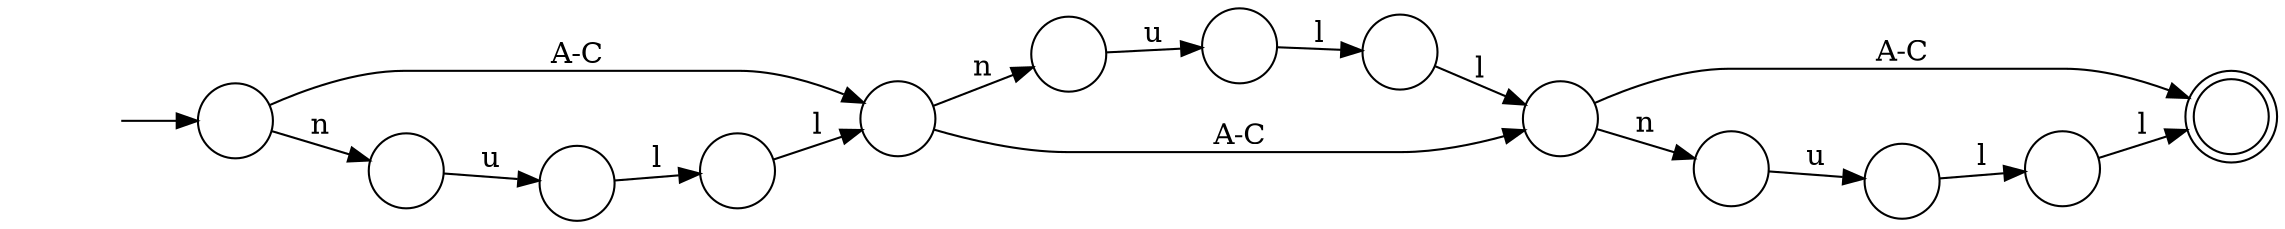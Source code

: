 digraph Automaton {
  rankdir = LR;
  0 [shape=circle,label=""];
  0 -> 11 [label="n"]
  0 -> 7 [label="A-C"]
  1 [shape=circle,label=""];
  1 -> 6 [label="u"]
  2 [shape=circle,label=""];
  2 -> 0 [label="l"]
  3 [shape=doublecircle,label=""];
  4 [shape=circle,label=""];
  4 -> 9 [label="u"]
  5 [shape=circle,label=""];
  5 -> 12 [label="l"]
  6 [shape=circle,label=""];
  6 -> 2 [label="l"]
  7 [shape=circle,label=""];
  7 -> 4 [label="n"]
  7 -> 3 [label="A-C"]
  8 [shape=circle,label=""];
  8 -> 3 [label="l"]
  9 [shape=circle,label=""];
  9 -> 8 [label="l"]
  10 [shape=circle,label=""];
  initial [shape=plaintext,label=""];
  initial -> 10
  10 -> 1 [label="n"]
  10 -> 0 [label="A-C"]
  11 [shape=circle,label=""];
  11 -> 5 [label="u"]
  12 [shape=circle,label=""];
  12 -> 7 [label="l"]
}

